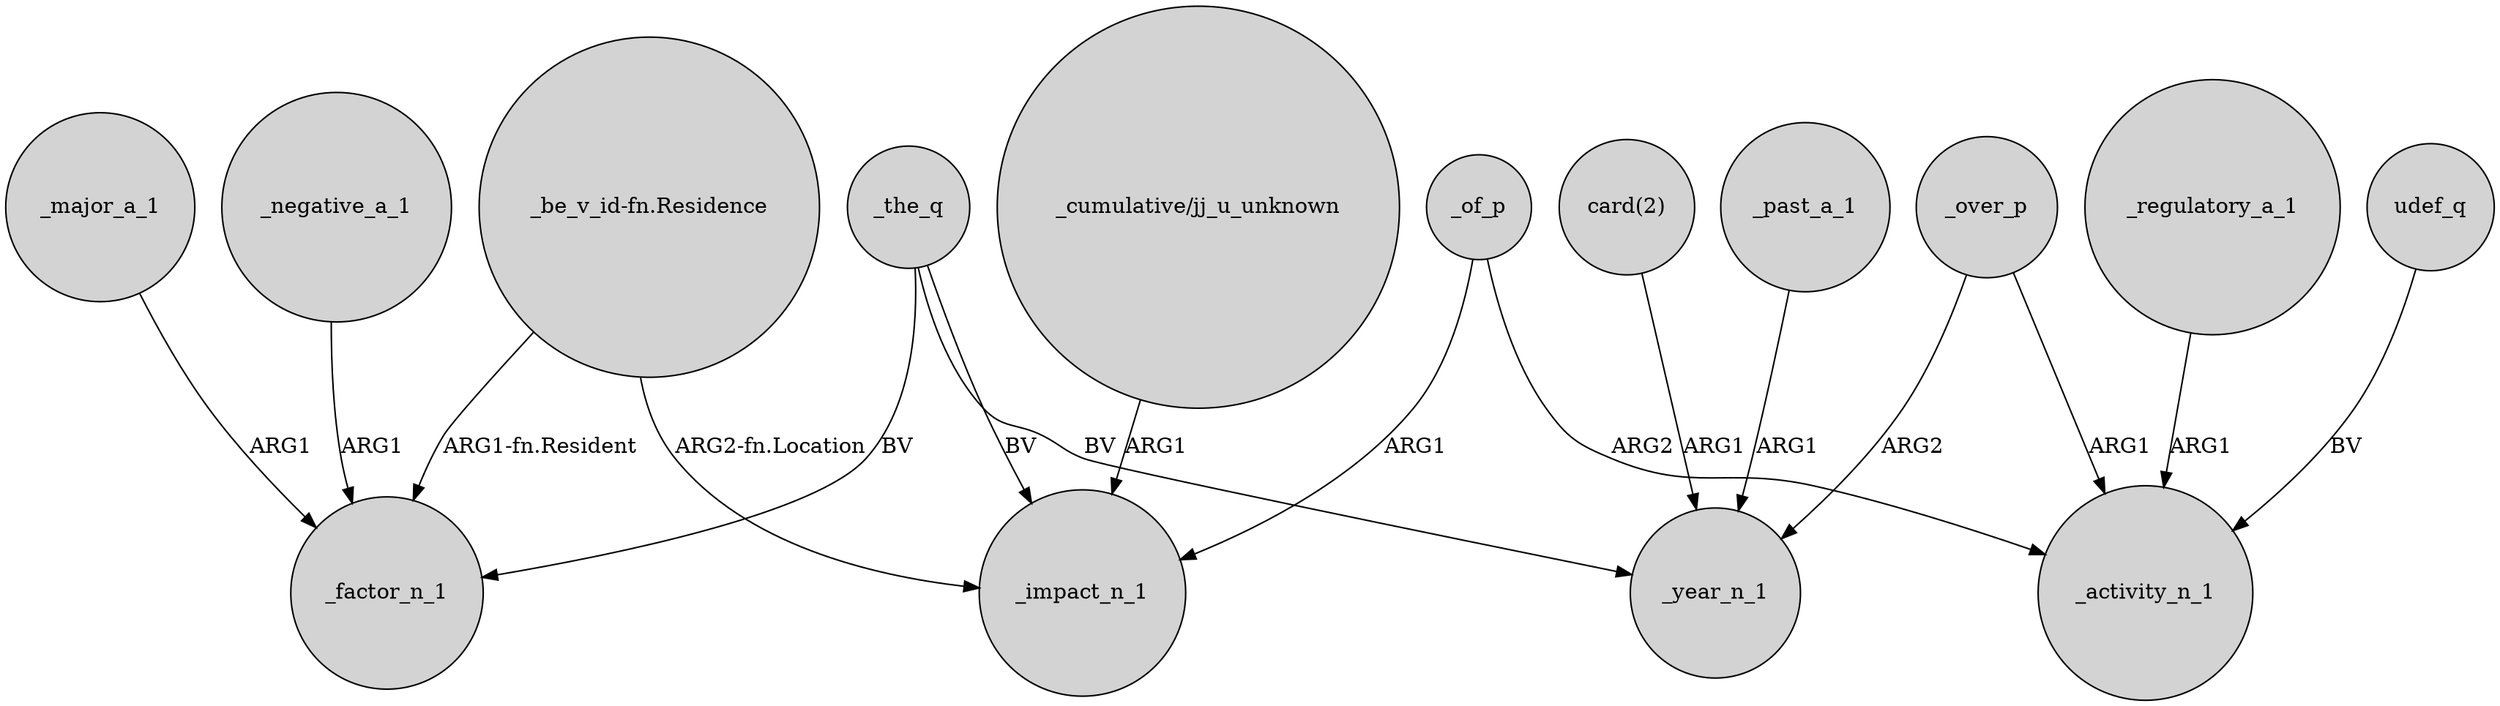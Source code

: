 digraph {
	node [shape=circle style=filled]
	_major_a_1 -> _factor_n_1 [label=ARG1]
	_over_p -> _year_n_1 [label=ARG2]
	_negative_a_1 -> _factor_n_1 [label=ARG1]
	_regulatory_a_1 -> _activity_n_1 [label=ARG1]
	"card(2)" -> _year_n_1 [label=ARG1]
	"_be_v_id-fn.Residence" -> _factor_n_1 [label="ARG1-fn.Resident"]
	_past_a_1 -> _year_n_1 [label=ARG1]
	_the_q -> _year_n_1 [label=BV]
	_the_q -> _impact_n_1 [label=BV]
	_over_p -> _activity_n_1 [label=ARG1]
	_of_p -> _impact_n_1 [label=ARG1]
	_of_p -> _activity_n_1 [label=ARG2]
	udef_q -> _activity_n_1 [label=BV]
	"_cumulative/jj_u_unknown" -> _impact_n_1 [label=ARG1]
	_the_q -> _factor_n_1 [label=BV]
	"_be_v_id-fn.Residence" -> _impact_n_1 [label="ARG2-fn.Location"]
}

